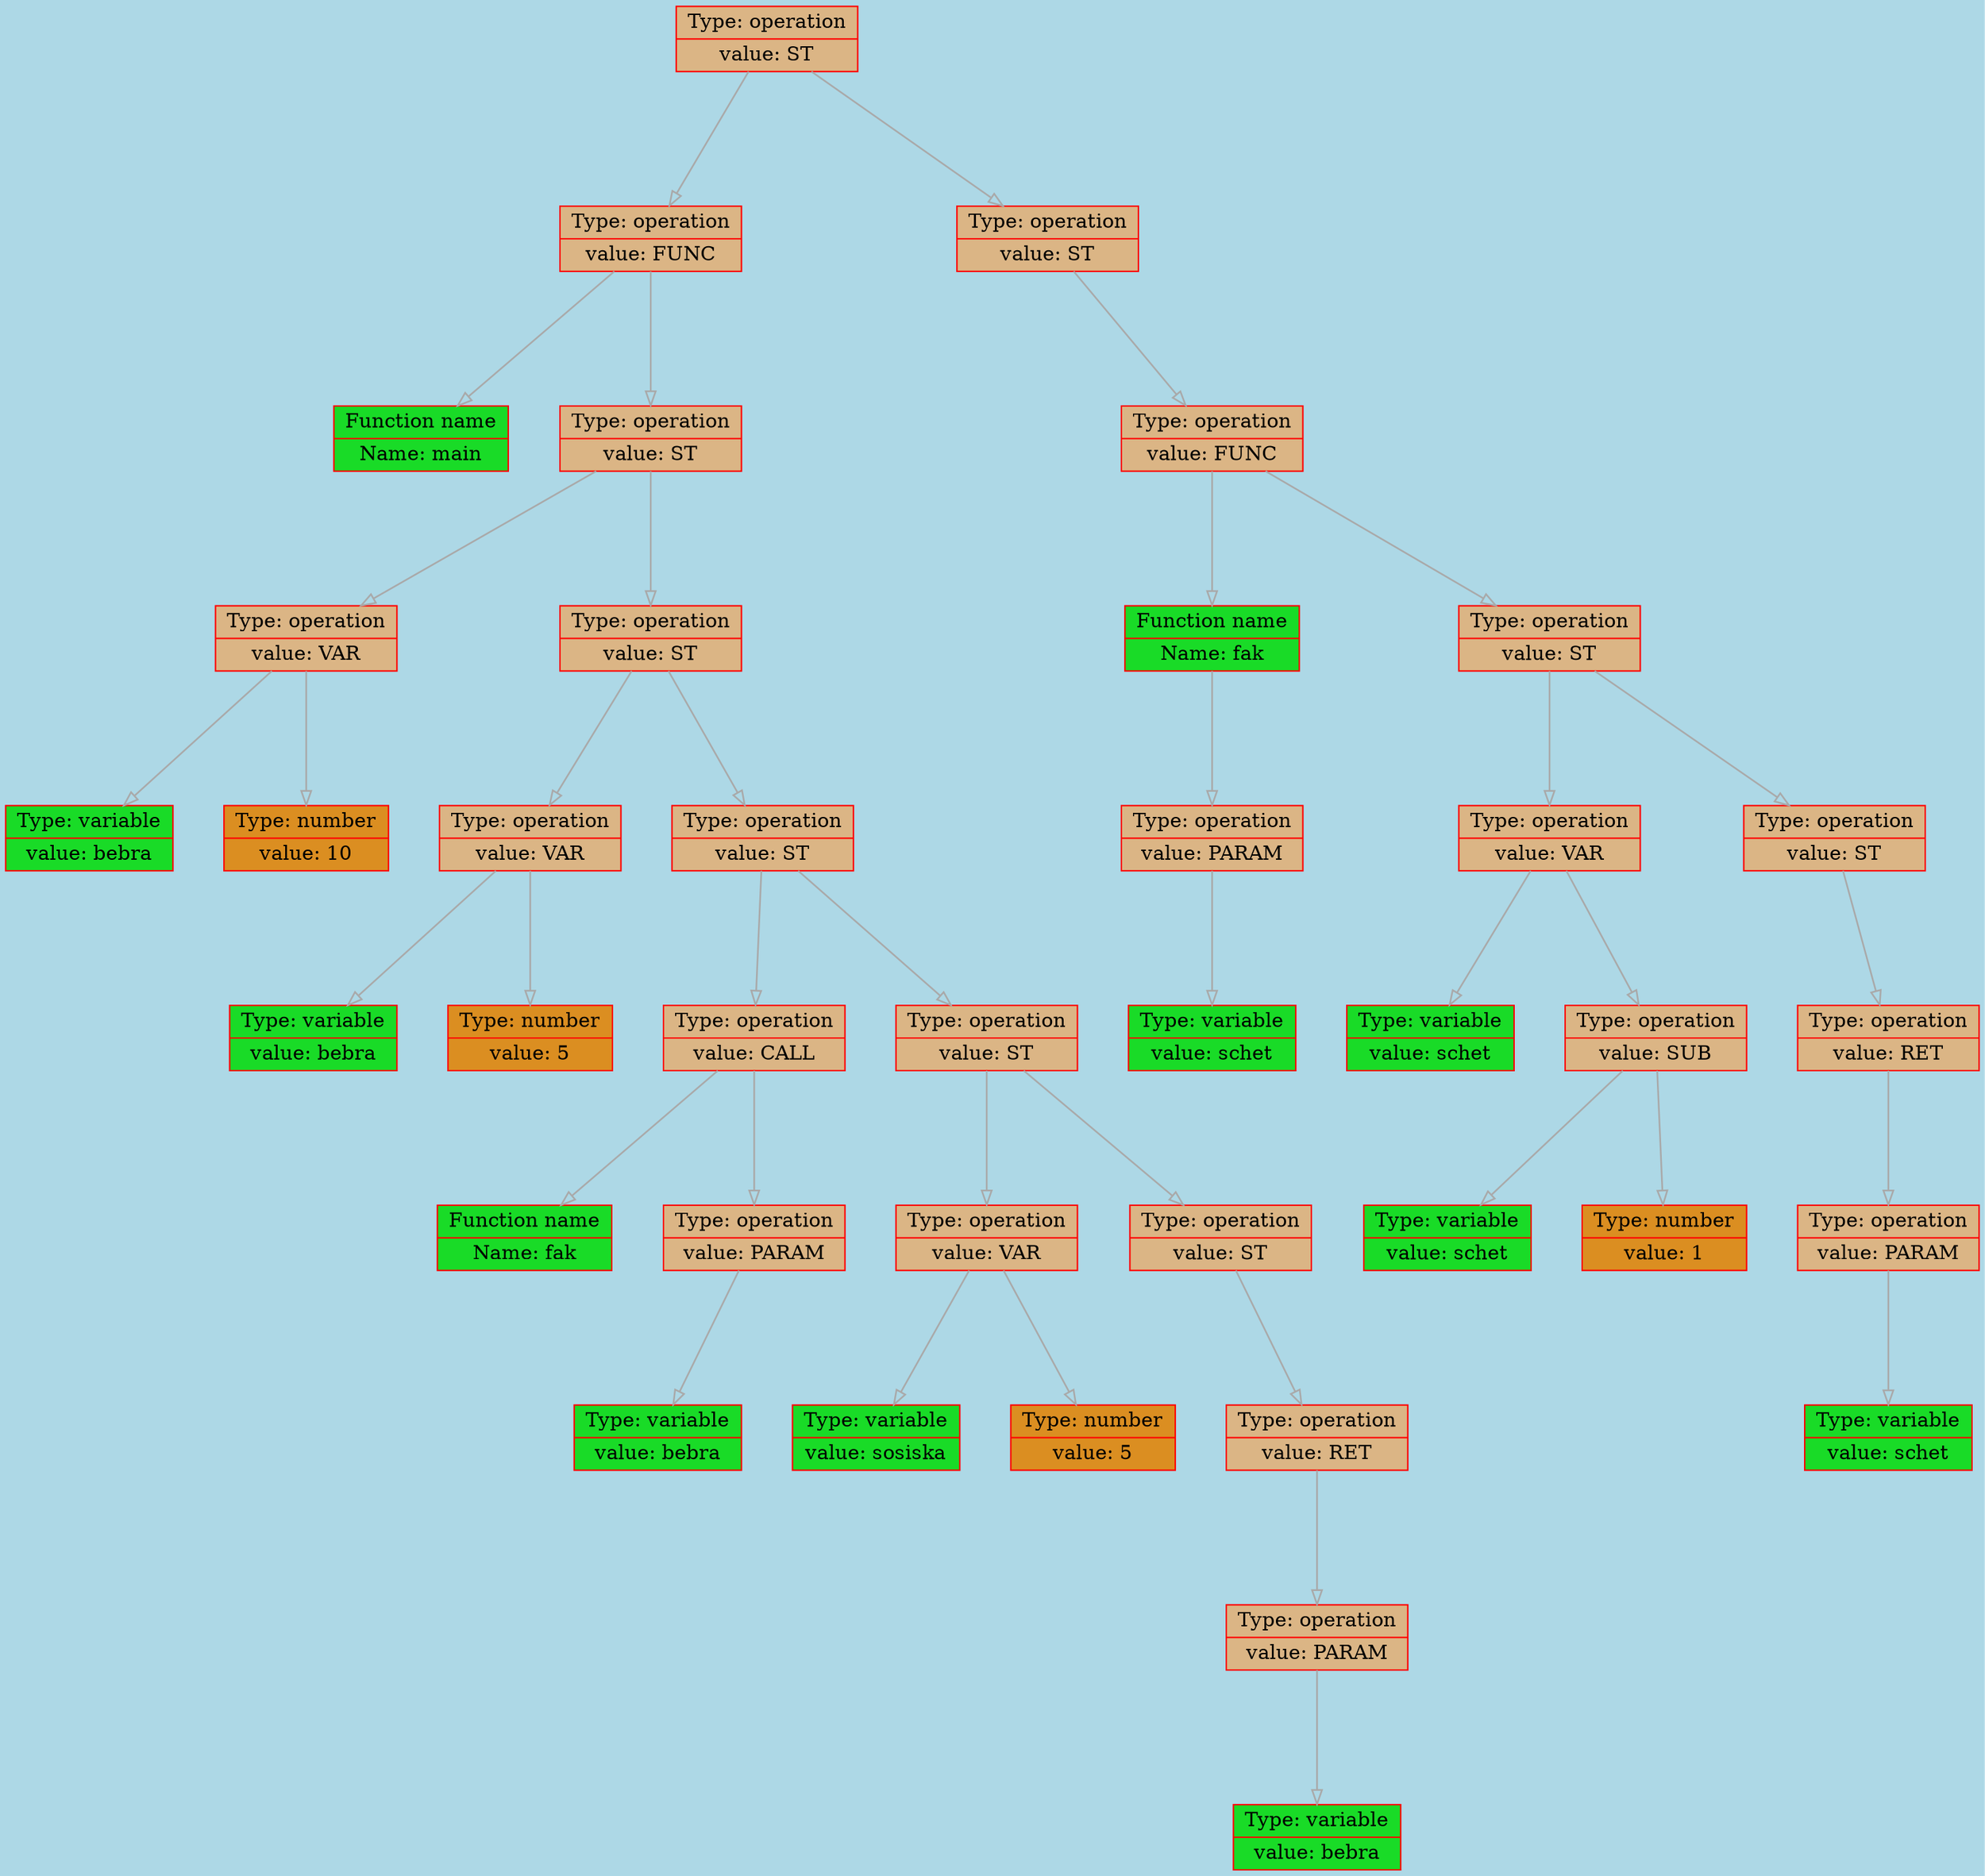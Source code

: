 
    digraph g {
        bgcolor="lightblue";
        dpi      = 200;
        fontname = "Comic Sans MS";
        fontsize = 20;
        rankdir   =  TB;
        edge [color = darkgrey, arrowhead = onormal, arrowsize = 1, penwidth = 1.2]
        graph[fillcolor = lightgreen, ranksep = 1.3, nodesep = 0.5,
        style = "rounded, filled",color = green, penwidth = 2]

    Node000001a820849fd0[shape=record, width=0.2, style="filled", color="red", fillcolor="#DBB585",label=" {Type: operation | value: ST}"] 
 
Node000001a82084a3f0[shape=record, width=0.2, style="filled", color="red", fillcolor="#DBB585",label=" {Type: operation | value: FUNC}"] 
 
Node000001a820847630[shape=record, width=0.2, style="filled", color="red", fillcolor="#19DB27",label=" {Function name |Name: main}"] 
 
Node000001a82084a330[shape=record, width=0.2, style="filled", color="red", fillcolor="#DBB585",label=" {Type: operation | value: ST}"] 
 
Node000001a820849c20[shape=record, width=0.2, style="filled", color="red", fillcolor="#DBB585",label=" {Type: operation | value: VAR}"] 
 
Node000001a820847660[shape=record, width=0.2, style="filled", color="red", fillcolor="#19DB27",label=" {Type: variable | value: bebra}"] 
 
Node000001a820849d40[shape=record, width=0.2, style="filled", color="red", fillcolor="#DB8E21",label=" {Type: number | value: 10}"] 
 
Node000001a820849a70[shape=record, width=0.2, style="filled", color="red", fillcolor="#DBB585",label=" {Type: operation | value: ST}"] 
 
Node000001a820849b00[shape=record, width=0.2, style="filled", color="red", fillcolor="#DBB585",label=" {Type: operation | value: VAR}"] 
 
Node000001a820849a10[shape=record, width=0.2, style="filled", color="red", fillcolor="#19DB27",label=" {Type: variable | value: bebra}"] 
 
Node000001a820849bf0[shape=record, width=0.2, style="filled", color="red", fillcolor="#DB8E21",label=" {Type: number | value: 5}"] 
 
Node000001a820849a40[shape=record, width=0.2, style="filled", color="red", fillcolor="#DBB585",label=" {Type: operation | value: ST}"] 
 
Node000001a820849c80[shape=record, width=0.2, style="filled", color="red", fillcolor="#DBB585",label=" {Type: operation | value: CALL}"] 
 
Node000001a820849b60[shape=record, width=0.2, style="filled", color="red", fillcolor="#19DB27",label=" {Function name |Name: fak}"] 
 
Node000001a820849aa0[shape=record, width=0.2, style="filled", color="red", fillcolor="#DBB585",label=" {Type: operation | value: PARAM}"] 
 
Node000001a820849c50[shape=record, width=0.2, style="filled", color="red", fillcolor="#19DB27",label=" {Type: variable | value: bebra}"] 
 
Node000001a820849d10[shape=record, width=0.2, style="filled", color="red", fillcolor="#DBB585",label=" {Type: operation | value: ST}"] 
 
Node000001a820849ad0[shape=record, width=0.2, style="filled", color="red", fillcolor="#DBB585",label=" {Type: operation | value: VAR}"] 
 
Node000001a820849cb0[shape=record, width=0.2, style="filled", color="red", fillcolor="#19DB27",label=" {Type: variable | value: sosiska}"] 
 
Node000001a820849bc0[shape=record, width=0.2, style="filled", color="red", fillcolor="#DB8E21",label=" {Type: number | value: 5}"] 
 
Node000001a820849ce0[shape=record, width=0.2, style="filled", color="red", fillcolor="#DBB585",label=" {Type: operation | value: ST}"] 
 
Node000001a820849b30[shape=record, width=0.2, style="filled", color="red", fillcolor="#DBB585",label=" {Type: operation | value: RET}"] 
 
Node000001a820849d70[shape=record, width=0.2, style="filled", color="red", fillcolor="#DBB585",label=" {Type: operation | value: PARAM}"] 
 
Node000001a820849b90[shape=record, width=0.2, style="filled", color="red", fillcolor="#19DB27",label=" {Type: variable | value: bebra}"] 
 
Node000001a82084a0c0[shape=record, width=0.2, style="filled", color="red", fillcolor="#DBB585",label=" {Type: operation | value: ST}"] 
 
Node000001a82084a420[shape=record, width=0.2, style="filled", color="red", fillcolor="#DBB585",label=" {Type: operation | value: FUNC}"] 
 
Node000001a82084a360[shape=record, width=0.2, style="filled", color="red", fillcolor="#19DB27",label=" {Function name |Name: fak}"] 
 
Node000001a820849e80[shape=record, width=0.2, style="filled", color="red", fillcolor="#DBB585",label=" {Type: operation | value: PARAM}"] 
 
Node000001a82084a1b0[shape=record, width=0.2, style="filled", color="red", fillcolor="#19DB27",label=" {Type: variable | value: schet}"] 
 
Node000001a82084a240[shape=record, width=0.2, style="filled", color="red", fillcolor="#DBB585",label=" {Type: operation | value: ST}"] 
 
Node000001a820849e50[shape=record, width=0.2, style="filled", color="red", fillcolor="#DBB585",label=" {Type: operation | value: VAR}"] 
 
Node000001a820849f10[shape=record, width=0.2, style="filled", color="red", fillcolor="#19DB27",label=" {Type: variable | value: schet}"] 
 
Node000001a82084a1e0[shape=record, width=0.2, style="filled", color="red", fillcolor="#DBB585",label=" {Type: operation | value: SUB}"] 
 
Node000001a82084a0f0[shape=record, width=0.2, style="filled", color="red", fillcolor="#19DB27",label=" {Type: variable | value: schet}"] 
 
Node000001a820849e20[shape=record, width=0.2, style="filled", color="red", fillcolor="#DB8E21",label=" {Type: number | value: 1}"] 
 
Node000001a82084a210[shape=record, width=0.2, style="filled", color="red", fillcolor="#DBB585",label=" {Type: operation | value: ST}"] 
 
Node000001a820849eb0[shape=record, width=0.2, style="filled", color="red", fillcolor="#DBB585",label=" {Type: operation | value: RET}"] 
 
Node000001a82084a510[shape=record, width=0.2, style="filled", color="red", fillcolor="#DBB585",label=" {Type: operation | value: PARAM}"] 
 
Node000001a820849fa0[shape=record, width=0.2, style="filled", color="red", fillcolor="#19DB27",label=" {Type: variable | value: schet}"] 
 
Node000001a820849fd0->Node000001a82084a3f0
Node000001a82084a3f0->Node000001a820847630
Node000001a82084a3f0->Node000001a82084a330
Node000001a82084a330->Node000001a820849c20
Node000001a820849c20->Node000001a820847660
Node000001a820849c20->Node000001a820849d40
Node000001a82084a330->Node000001a820849a70
Node000001a820849a70->Node000001a820849b00
Node000001a820849b00->Node000001a820849a10
Node000001a820849b00->Node000001a820849bf0
Node000001a820849a70->Node000001a820849a40
Node000001a820849a40->Node000001a820849c80
Node000001a820849c80->Node000001a820849b60
Node000001a820849c80->Node000001a820849aa0
Node000001a820849aa0->Node000001a820849c50
Node000001a820849a40->Node000001a820849d10
Node000001a820849d10->Node000001a820849ad0
Node000001a820849ad0->Node000001a820849cb0
Node000001a820849ad0->Node000001a820849bc0
Node000001a820849d10->Node000001a820849ce0
Node000001a820849ce0->Node000001a820849b30
Node000001a820849b30->Node000001a820849d70
Node000001a820849d70->Node000001a820849b90
Node000001a820849fd0->Node000001a82084a0c0
Node000001a82084a0c0->Node000001a82084a420
Node000001a82084a420->Node000001a82084a360
Node000001a82084a360->Node000001a820849e80
Node000001a820849e80->Node000001a82084a1b0
Node000001a82084a420->Node000001a82084a240
Node000001a82084a240->Node000001a820849e50
Node000001a820849e50->Node000001a820849f10
Node000001a820849e50->Node000001a82084a1e0
Node000001a82084a1e0->Node000001a82084a0f0
Node000001a82084a1e0->Node000001a820849e20
Node000001a82084a240->Node000001a82084a210
Node000001a82084a210->Node000001a820849eb0
Node000001a820849eb0->Node000001a82084a510
Node000001a82084a510->Node000001a820849fa0
}
